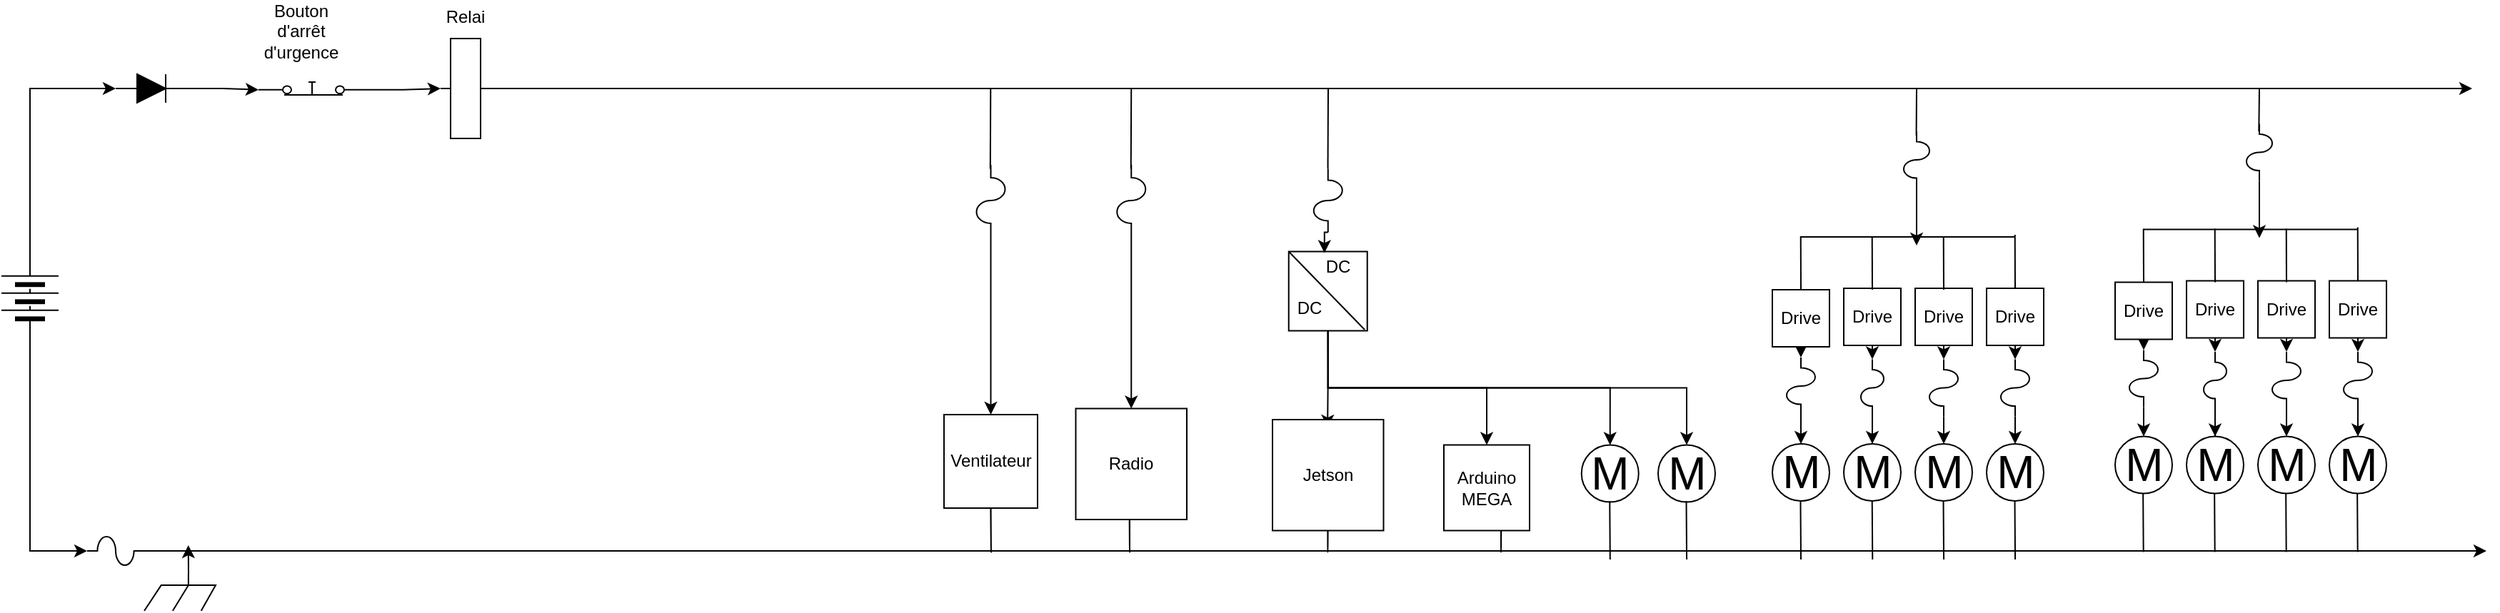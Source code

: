 <mxfile version="14.7.3" type="device"><diagram id="GKaCqQo-WE3kCnrEiadm" name="Page-1"><mxGraphModel dx="2784" dy="964" grid="1" gridSize="10" guides="1" tooltips="1" connect="1" arrows="1" fold="1" page="1" pageScale="1" pageWidth="850" pageHeight="1100" math="0" shadow="0"><root><mxCell id="0"/><mxCell id="1" parent="0"/><mxCell id="VQkLRvAyawYUfyS2tjrH-26" style="edgeStyle=orthogonalEdgeStyle;rounded=0;orthogonalLoop=1;jettySize=auto;html=1;entryX=0;entryY=0.5;entryDx=0;entryDy=0;entryPerimeter=0;" edge="1" parent="1" source="VQkLRvAyawYUfyS2tjrH-7" target="VQkLRvAyawYUfyS2tjrH-25"><mxGeometry relative="1" as="geometry"><Array as="points"><mxPoint x="-230" y="70"/></Array></mxGeometry></mxCell><mxCell id="VQkLRvAyawYUfyS2tjrH-29" style="edgeStyle=orthogonalEdgeStyle;rounded=0;orthogonalLoop=1;jettySize=auto;html=1;exitX=0;exitY=0.5;exitDx=0;exitDy=0;entryX=0;entryY=0.5;entryDx=0;entryDy=0;entryPerimeter=0;" edge="1" parent="1" source="VQkLRvAyawYUfyS2tjrH-7" target="VQkLRvAyawYUfyS2tjrH-28"><mxGeometry relative="1" as="geometry"/></mxCell><mxCell id="VQkLRvAyawYUfyS2tjrH-7" value="" style="pointerEvents=1;verticalLabelPosition=bottom;shadow=0;dashed=0;align=center;html=1;verticalAlign=top;shape=mxgraph.electrical.miscellaneous.batteryStack;direction=north;" vertex="1" parent="1"><mxGeometry x="-250" y="184" width="40" height="66" as="geometry"/></mxCell><mxCell id="VQkLRvAyawYUfyS2tjrH-31" style="edgeStyle=orthogonalEdgeStyle;rounded=0;orthogonalLoop=1;jettySize=auto;html=1;entryX=0;entryY=0.6;entryDx=0;entryDy=0;entryPerimeter=0;" edge="1" parent="1" source="VQkLRvAyawYUfyS2tjrH-25" target="VQkLRvAyawYUfyS2tjrH-30"><mxGeometry relative="1" as="geometry"/></mxCell><mxCell id="VQkLRvAyawYUfyS2tjrH-25" value="" style="pointerEvents=1;fillColor=strokeColor;verticalLabelPosition=bottom;shadow=0;dashed=0;align=center;html=1;verticalAlign=top;shape=mxgraph.electrical.diodes.diode;" vertex="1" parent="1"><mxGeometry x="-170" y="60" width="50" height="20" as="geometry"/></mxCell><mxCell id="VQkLRvAyawYUfyS2tjrH-85" style="edgeStyle=orthogonalEdgeStyle;rounded=0;orthogonalLoop=1;jettySize=auto;html=1;exitX=1;exitY=0.5;exitDx=0;exitDy=0;exitPerimeter=0;" edge="1" parent="1" source="VQkLRvAyawYUfyS2tjrH-28"><mxGeometry relative="1" as="geometry"><mxPoint x="1490" y="394" as="targetPoint"/></mxGeometry></mxCell><mxCell id="VQkLRvAyawYUfyS2tjrH-28" value="" style="pointerEvents=1;verticalLabelPosition=bottom;shadow=0;dashed=0;align=center;html=1;verticalAlign=top;shape=mxgraph.electrical.miscellaneous.fuse_4;" vertex="1" parent="1"><mxGeometry x="-190" y="384" width="40" height="20" as="geometry"/></mxCell><mxCell id="VQkLRvAyawYUfyS2tjrH-35" style="edgeStyle=orthogonalEdgeStyle;rounded=0;orthogonalLoop=1;jettySize=auto;html=1;exitX=1;exitY=0.6;exitDx=0;exitDy=0;exitPerimeter=0;entryX=0.5;entryY=0;entryDx=0;entryDy=0;entryPerimeter=0;" edge="1" parent="1" source="VQkLRvAyawYUfyS2tjrH-30" target="VQkLRvAyawYUfyS2tjrH-34"><mxGeometry relative="1" as="geometry"/></mxCell><mxCell id="VQkLRvAyawYUfyS2tjrH-30" value="" style="pointerEvents=1;verticalLabelPosition=bottom;shadow=0;dashed=0;align=center;html=1;verticalAlign=top;shape=mxgraph.electrical.electro-mechanical.push_switch_nc;" vertex="1" parent="1"><mxGeometry x="-70" y="65.5" width="75" height="9" as="geometry"/></mxCell><mxCell id="VQkLRvAyawYUfyS2tjrH-164" style="edgeStyle=orthogonalEdgeStyle;rounded=0;orthogonalLoop=1;jettySize=auto;html=1;" edge="1" parent="1" source="VQkLRvAyawYUfyS2tjrH-34"><mxGeometry relative="1" as="geometry"><mxPoint x="1480" y="70" as="targetPoint"/></mxGeometry></mxCell><mxCell id="VQkLRvAyawYUfyS2tjrH-34" value="" style="pointerEvents=1;verticalLabelPosition=bottom;shadow=0;dashed=0;align=center;html=1;verticalAlign=top;shape=mxgraph.electrical.electro-mechanical.relay_coil;rotation=-90;" vertex="1" parent="1"><mxGeometry x="40" y="52.5" width="70" height="35" as="geometry"/></mxCell><mxCell id="VQkLRvAyawYUfyS2tjrH-38" style="edgeStyle=orthogonalEdgeStyle;rounded=0;orthogonalLoop=1;jettySize=auto;html=1;exitX=0.62;exitY=0;exitDx=0;exitDy=0;exitPerimeter=0;" edge="1" parent="1" source="VQkLRvAyawYUfyS2tjrH-36"><mxGeometry relative="1" as="geometry"><mxPoint x="-119.143" y="390" as="targetPoint"/></mxGeometry></mxCell><mxCell id="VQkLRvAyawYUfyS2tjrH-36" value="" style="pointerEvents=1;verticalLabelPosition=bottom;shadow=0;dashed=0;align=center;html=1;verticalAlign=top;shape=mxgraph.electrical.miscellaneous.chassis;" vertex="1" parent="1"><mxGeometry x="-150" y="410" width="50" height="26" as="geometry"/></mxCell><mxCell id="VQkLRvAyawYUfyS2tjrH-93" style="edgeStyle=orthogonalEdgeStyle;rounded=0;orthogonalLoop=1;jettySize=auto;html=1;exitX=0.5;exitY=1;exitDx=0;exitDy=0;entryX=0.496;entryY=0.071;entryDx=0;entryDy=0;entryPerimeter=0;" edge="1" parent="1" source="VQkLRvAyawYUfyS2tjrH-52" target="VQkLRvAyawYUfyS2tjrH-55"><mxGeometry relative="1" as="geometry"><mxPoint x="678.537" y="289.75" as="targetPoint"/></mxGeometry></mxCell><mxCell id="VQkLRvAyawYUfyS2tjrH-94" style="edgeStyle=orthogonalEdgeStyle;rounded=0;orthogonalLoop=1;jettySize=auto;html=1;exitX=0.5;exitY=1;exitDx=0;exitDy=0;" edge="1" parent="1" source="VQkLRvAyawYUfyS2tjrH-52" target="VQkLRvAyawYUfyS2tjrH-87"><mxGeometry relative="1" as="geometry"/></mxCell><mxCell id="VQkLRvAyawYUfyS2tjrH-95" style="edgeStyle=orthogonalEdgeStyle;rounded=0;orthogonalLoop=1;jettySize=auto;html=1;exitX=0.5;exitY=1;exitDx=0;exitDy=0;entryX=0.5;entryY=0;entryDx=0;entryDy=0;" edge="1" parent="1" source="VQkLRvAyawYUfyS2tjrH-52" target="VQkLRvAyawYUfyS2tjrH-89"><mxGeometry relative="1" as="geometry"/></mxCell><mxCell id="VQkLRvAyawYUfyS2tjrH-96" style="edgeStyle=orthogonalEdgeStyle;rounded=0;orthogonalLoop=1;jettySize=auto;html=1;exitX=0.5;exitY=1;exitDx=0;exitDy=0;entryX=0.5;entryY=0;entryDx=0;entryDy=0;" edge="1" parent="1" source="VQkLRvAyawYUfyS2tjrH-52" target="VQkLRvAyawYUfyS2tjrH-92"><mxGeometry relative="1" as="geometry"/></mxCell><mxCell id="VQkLRvAyawYUfyS2tjrH-52" value="" style="rounded=0;whiteSpace=wrap;html=1;" vertex="1" parent="1"><mxGeometry x="651.37" y="184.25" width="55" height="55.5" as="geometry"/></mxCell><mxCell id="VQkLRvAyawYUfyS2tjrH-55" value="Jetson" style="whiteSpace=wrap;html=1;aspect=fixed;" vertex="1" parent="1"><mxGeometry x="640" y="302" width="77.75" height="77.75" as="geometry"/></mxCell><mxCell id="VQkLRvAyawYUfyS2tjrH-57" value="Radio" style="whiteSpace=wrap;html=1;aspect=fixed;" vertex="1" parent="1"><mxGeometry x="502.25" y="294.25" width="77.75" height="77.75" as="geometry"/></mxCell><mxCell id="VQkLRvAyawYUfyS2tjrH-101" style="edgeStyle=orthogonalEdgeStyle;rounded=0;orthogonalLoop=1;jettySize=auto;html=1;exitX=1;exitY=0.5;exitDx=0;exitDy=0;exitPerimeter=0;entryX=0.5;entryY=0;entryDx=0;entryDy=0;" edge="1" parent="1" source="VQkLRvAyawYUfyS2tjrH-58" target="VQkLRvAyawYUfyS2tjrH-57"><mxGeometry relative="1" as="geometry"/></mxCell><mxCell id="VQkLRvAyawYUfyS2tjrH-58" value="" style="pointerEvents=1;verticalLabelPosition=bottom;shadow=0;dashed=0;align=center;html=1;verticalAlign=top;shape=mxgraph.electrical.miscellaneous.fuse_4;direction=south;" vertex="1" parent="1"><mxGeometry x="531.13" y="123.5" width="20" height="50" as="geometry"/></mxCell><mxCell id="VQkLRvAyawYUfyS2tjrH-66" value="" style="endArrow=none;html=1;exitX=0;exitY=0;exitDx=0;exitDy=0;entryX=0.967;entryY=0.986;entryDx=0;entryDy=0;entryPerimeter=0;" edge="1" parent="1" source="VQkLRvAyawYUfyS2tjrH-52" target="VQkLRvAyawYUfyS2tjrH-52"><mxGeometry width="50" height="50" relative="1" as="geometry"><mxPoint x="648.87" y="192.75" as="sourcePoint"/><mxPoint x="709.37" y="243.25" as="targetPoint"/></mxGeometry></mxCell><mxCell id="VQkLRvAyawYUfyS2tjrH-67" value="DC" style="text;html=1;strokeColor=none;fillColor=none;align=center;verticalAlign=middle;whiteSpace=wrap;rounded=0;" vertex="1" parent="1"><mxGeometry x="646.37" y="214.25" width="40" height="20" as="geometry"/></mxCell><mxCell id="VQkLRvAyawYUfyS2tjrH-68" value="DC" style="text;html=1;strokeColor=none;fillColor=none;align=center;verticalAlign=middle;whiteSpace=wrap;rounded=0;" vertex="1" parent="1"><mxGeometry x="666.37" y="185.25" width="40" height="20" as="geometry"/></mxCell><mxCell id="VQkLRvAyawYUfyS2tjrH-135" style="edgeStyle=orthogonalEdgeStyle;rounded=0;orthogonalLoop=1;jettySize=auto;html=1;exitX=1;exitY=0.5;exitDx=0;exitDy=0;exitPerimeter=0;entryX=0.5;entryY=0;entryDx=0;entryDy=0;" edge="1" parent="1" source="VQkLRvAyawYUfyS2tjrH-69" target="VQkLRvAyawYUfyS2tjrH-104"><mxGeometry relative="1" as="geometry"/></mxCell><mxCell id="VQkLRvAyawYUfyS2tjrH-69" value="" style="pointerEvents=1;verticalLabelPosition=bottom;shadow=0;dashed=0;align=center;html=1;verticalAlign=top;shape=mxgraph.electrical.miscellaneous.fuse_4;direction=south;" vertex="1" parent="1"><mxGeometry x="1100" y="259.75" width="20" height="40" as="geometry"/></mxCell><mxCell id="VQkLRvAyawYUfyS2tjrH-134" style="edgeStyle=orthogonalEdgeStyle;rounded=0;orthogonalLoop=1;jettySize=auto;html=1;exitX=1;exitY=0.5;exitDx=0;exitDy=0;exitPerimeter=0;" edge="1" parent="1" source="VQkLRvAyawYUfyS2tjrH-75" target="VQkLRvAyawYUfyS2tjrH-103"><mxGeometry relative="1" as="geometry"/></mxCell><mxCell id="VQkLRvAyawYUfyS2tjrH-75" value="" style="pointerEvents=1;verticalLabelPosition=bottom;shadow=0;dashed=0;align=center;html=1;verticalAlign=top;shape=mxgraph.electrical.miscellaneous.fuse_4;direction=south;" vertex="1" parent="1"><mxGeometry x="1052" y="259.75" width="16" height="40" as="geometry"/></mxCell><mxCell id="VQkLRvAyawYUfyS2tjrH-133" style="edgeStyle=orthogonalEdgeStyle;rounded=0;orthogonalLoop=1;jettySize=auto;html=1;exitX=1;exitY=0.5;exitDx=0;exitDy=0;exitPerimeter=0;entryX=0.5;entryY=0;entryDx=0;entryDy=0;" edge="1" parent="1" source="VQkLRvAyawYUfyS2tjrH-77" target="VQkLRvAyawYUfyS2tjrH-102"><mxGeometry relative="1" as="geometry"/></mxCell><mxCell id="VQkLRvAyawYUfyS2tjrH-77" value="" style="pointerEvents=1;verticalLabelPosition=bottom;shadow=0;dashed=0;align=center;html=1;verticalAlign=top;shape=mxgraph.electrical.miscellaneous.fuse_4;direction=south;" vertex="1" parent="1"><mxGeometry x="1000" y="258.5" width="20" height="40" as="geometry"/></mxCell><mxCell id="VQkLRvAyawYUfyS2tjrH-126" style="edgeStyle=orthogonalEdgeStyle;rounded=0;orthogonalLoop=1;jettySize=auto;html=1;exitX=1;exitY=0.5;exitDx=0;exitDy=0;exitPerimeter=0;" edge="1" parent="1" source="VQkLRvAyawYUfyS2tjrH-79"><mxGeometry relative="1" as="geometry"><mxPoint x="1091" y="180.0" as="targetPoint"/></mxGeometry></mxCell><mxCell id="VQkLRvAyawYUfyS2tjrH-79" value="" style="pointerEvents=1;verticalLabelPosition=bottom;shadow=0;dashed=0;align=center;html=1;verticalAlign=top;shape=mxgraph.electrical.miscellaneous.fuse_4;direction=south;" vertex="1" parent="1"><mxGeometry x="1082" y="100" width="18" height="40" as="geometry"/></mxCell><mxCell id="VQkLRvAyawYUfyS2tjrH-82" value="Ventilateur" style="whiteSpace=wrap;html=1;aspect=fixed;" vertex="1" parent="1"><mxGeometry x="410" y="298.5" width="65.5" height="65.5" as="geometry"/></mxCell><mxCell id="VQkLRvAyawYUfyS2tjrH-87" value="Arduino MEGA" style="rounded=0;whiteSpace=wrap;html=1;" vertex="1" parent="1"><mxGeometry x="760" y="319.75" width="60" height="60" as="geometry"/></mxCell><mxCell id="VQkLRvAyawYUfyS2tjrH-89" value="M" style="verticalLabelPosition=middle;shadow=0;dashed=0;align=center;html=1;verticalAlign=middle;strokeWidth=1;shape=ellipse;fontSize=32;perimeter=ellipsePerimeter;" vertex="1" parent="1"><mxGeometry x="856.37" y="319.75" width="40" height="40" as="geometry"/></mxCell><mxCell id="VQkLRvAyawYUfyS2tjrH-92" value="M" style="verticalLabelPosition=middle;shadow=0;dashed=0;align=center;html=1;verticalAlign=middle;strokeWidth=1;shape=ellipse;fontSize=32;perimeter=ellipsePerimeter;" vertex="1" parent="1"><mxGeometry x="910" y="319.75" width="40" height="40" as="geometry"/></mxCell><mxCell id="VQkLRvAyawYUfyS2tjrH-99" style="edgeStyle=orthogonalEdgeStyle;rounded=0;orthogonalLoop=1;jettySize=auto;html=1;exitX=1;exitY=0.5;exitDx=0;exitDy=0;exitPerimeter=0;entryX=0.25;entryY=0;entryDx=0;entryDy=0;" edge="1" parent="1" source="VQkLRvAyawYUfyS2tjrH-97" target="VQkLRvAyawYUfyS2tjrH-68"><mxGeometry relative="1" as="geometry"/></mxCell><mxCell id="VQkLRvAyawYUfyS2tjrH-97" value="" style="pointerEvents=1;verticalLabelPosition=bottom;shadow=0;dashed=0;align=center;html=1;verticalAlign=top;shape=mxgraph.electrical.miscellaneous.fuse_4;direction=south;" vertex="1" parent="1"><mxGeometry x="668.88" y="126.25" width="20" height="44.5" as="geometry"/></mxCell><mxCell id="VQkLRvAyawYUfyS2tjrH-100" value="Relai" style="text;html=1;strokeColor=none;fillColor=none;align=center;verticalAlign=middle;whiteSpace=wrap;rounded=0;" vertex="1" parent="1"><mxGeometry x="55" y="10" width="40" height="20" as="geometry"/></mxCell><mxCell id="VQkLRvAyawYUfyS2tjrH-102" value="M" style="verticalLabelPosition=middle;shadow=0;dashed=0;align=center;html=1;verticalAlign=middle;strokeWidth=1;shape=ellipse;fontSize=32;perimeter=ellipsePerimeter;" vertex="1" parent="1"><mxGeometry x="990" y="319" width="40" height="40" as="geometry"/></mxCell><mxCell id="VQkLRvAyawYUfyS2tjrH-103" value="M" style="verticalLabelPosition=middle;shadow=0;dashed=0;align=center;html=1;verticalAlign=middle;strokeWidth=1;shape=ellipse;fontSize=32;perimeter=ellipsePerimeter;" vertex="1" parent="1"><mxGeometry x="1040" y="319" width="40" height="40" as="geometry"/></mxCell><mxCell id="VQkLRvAyawYUfyS2tjrH-104" value="M" style="verticalLabelPosition=middle;shadow=0;dashed=0;align=center;html=1;verticalAlign=middle;strokeWidth=1;shape=ellipse;fontSize=32;perimeter=ellipsePerimeter;" vertex="1" parent="1"><mxGeometry x="1090" y="319" width="40" height="40" as="geometry"/></mxCell><mxCell id="VQkLRvAyawYUfyS2tjrH-105" value="M" style="verticalLabelPosition=middle;shadow=0;dashed=0;align=center;html=1;verticalAlign=middle;strokeWidth=1;shape=ellipse;fontSize=32;perimeter=ellipsePerimeter;" vertex="1" parent="1"><mxGeometry x="1140" y="319" width="40" height="40" as="geometry"/></mxCell><mxCell id="VQkLRvAyawYUfyS2tjrH-136" style="edgeStyle=orthogonalEdgeStyle;rounded=0;orthogonalLoop=1;jettySize=auto;html=1;exitX=1;exitY=0.5;exitDx=0;exitDy=0;exitPerimeter=0;entryX=0.5;entryY=0;entryDx=0;entryDy=0;" edge="1" parent="1" source="VQkLRvAyawYUfyS2tjrH-107" target="VQkLRvAyawYUfyS2tjrH-105"><mxGeometry relative="1" as="geometry"/></mxCell><mxCell id="VQkLRvAyawYUfyS2tjrH-107" value="" style="pointerEvents=1;verticalLabelPosition=bottom;shadow=0;dashed=0;align=center;html=1;verticalAlign=top;shape=mxgraph.electrical.miscellaneous.fuse_4;direction=south;" vertex="1" parent="1"><mxGeometry x="1150" y="259.75" width="20" height="40" as="geometry"/></mxCell><mxCell id="VQkLRvAyawYUfyS2tjrH-128" style="edgeStyle=orthogonalEdgeStyle;rounded=0;orthogonalLoop=1;jettySize=auto;html=1;exitX=0.5;exitY=1;exitDx=0;exitDy=0;entryX=0;entryY=0.5;entryDx=0;entryDy=0;entryPerimeter=0;" edge="1" parent="1" source="VQkLRvAyawYUfyS2tjrH-108" target="VQkLRvAyawYUfyS2tjrH-77"><mxGeometry relative="1" as="geometry"/></mxCell><mxCell id="VQkLRvAyawYUfyS2tjrH-108" value="Drive" style="whiteSpace=wrap;html=1;aspect=fixed;" vertex="1" parent="1"><mxGeometry x="990" y="211" width="40" height="40" as="geometry"/></mxCell><mxCell id="VQkLRvAyawYUfyS2tjrH-132" style="edgeStyle=orthogonalEdgeStyle;rounded=0;orthogonalLoop=1;jettySize=auto;html=1;exitX=0.5;exitY=1;exitDx=0;exitDy=0;entryX=0;entryY=0.5;entryDx=0;entryDy=0;entryPerimeter=0;" edge="1" parent="1" source="VQkLRvAyawYUfyS2tjrH-110" target="VQkLRvAyawYUfyS2tjrH-75"><mxGeometry relative="1" as="geometry"/></mxCell><mxCell id="VQkLRvAyawYUfyS2tjrH-110" value="Drive" style="whiteSpace=wrap;html=1;aspect=fixed;" vertex="1" parent="1"><mxGeometry x="1040" y="210" width="40" height="40" as="geometry"/></mxCell><mxCell id="VQkLRvAyawYUfyS2tjrH-131" style="edgeStyle=orthogonalEdgeStyle;rounded=0;orthogonalLoop=1;jettySize=auto;html=1;exitX=0.5;exitY=1;exitDx=0;exitDy=0;entryX=0;entryY=0.5;entryDx=0;entryDy=0;entryPerimeter=0;" edge="1" parent="1" source="VQkLRvAyawYUfyS2tjrH-111" target="VQkLRvAyawYUfyS2tjrH-69"><mxGeometry relative="1" as="geometry"/></mxCell><mxCell id="VQkLRvAyawYUfyS2tjrH-111" value="Drive" style="whiteSpace=wrap;html=1;aspect=fixed;" vertex="1" parent="1"><mxGeometry x="1090" y="210" width="40" height="40" as="geometry"/></mxCell><mxCell id="VQkLRvAyawYUfyS2tjrH-130" style="edgeStyle=orthogonalEdgeStyle;rounded=0;orthogonalLoop=1;jettySize=auto;html=1;exitX=0.5;exitY=1;exitDx=0;exitDy=0;entryX=0;entryY=0.5;entryDx=0;entryDy=0;entryPerimeter=0;" edge="1" parent="1" source="VQkLRvAyawYUfyS2tjrH-112" target="VQkLRvAyawYUfyS2tjrH-107"><mxGeometry relative="1" as="geometry"/></mxCell><mxCell id="VQkLRvAyawYUfyS2tjrH-112" value="Drive" style="whiteSpace=wrap;html=1;aspect=fixed;" vertex="1" parent="1"><mxGeometry x="1140" y="210" width="40" height="40" as="geometry"/></mxCell><mxCell id="VQkLRvAyawYUfyS2tjrH-118" value="" style="endArrow=none;html=1;" edge="1" parent="1"><mxGeometry width="50" height="50" relative="1" as="geometry"><mxPoint x="1160" y="174" as="sourcePoint"/><mxPoint x="1010" y="174" as="targetPoint"/></mxGeometry></mxCell><mxCell id="VQkLRvAyawYUfyS2tjrH-121" value="" style="endArrow=none;html=1;exitX=0.5;exitY=0;exitDx=0;exitDy=0;" edge="1" parent="1" source="VQkLRvAyawYUfyS2tjrH-108"><mxGeometry width="50" height="50" relative="1" as="geometry"><mxPoint x="1009.86" y="203.5" as="sourcePoint"/><mxPoint x="1009.86" y="173.5" as="targetPoint"/></mxGeometry></mxCell><mxCell id="VQkLRvAyawYUfyS2tjrH-122" value="" style="endArrow=none;html=1;exitX=0.5;exitY=0;exitDx=0;exitDy=0;" edge="1" parent="1"><mxGeometry width="50" height="50" relative="1" as="geometry"><mxPoint x="1060.0" y="211" as="sourcePoint"/><mxPoint x="1059.86" y="173.5" as="targetPoint"/></mxGeometry></mxCell><mxCell id="VQkLRvAyawYUfyS2tjrH-123" value="" style="endArrow=none;html=1;exitX=0.5;exitY=0;exitDx=0;exitDy=0;" edge="1" parent="1"><mxGeometry width="50" height="50" relative="1" as="geometry"><mxPoint x="1110.0" y="211" as="sourcePoint"/><mxPoint x="1109.86" y="173.5" as="targetPoint"/></mxGeometry></mxCell><mxCell id="VQkLRvAyawYUfyS2tjrH-124" value="" style="endArrow=none;html=1;exitX=0.5;exitY=0;exitDx=0;exitDy=0;" edge="1" parent="1"><mxGeometry width="50" height="50" relative="1" as="geometry"><mxPoint x="1160.0" y="210" as="sourcePoint"/><mxPoint x="1159.86" y="172.5" as="targetPoint"/></mxGeometry></mxCell><mxCell id="VQkLRvAyawYUfyS2tjrH-137" style="edgeStyle=orthogonalEdgeStyle;rounded=0;orthogonalLoop=1;jettySize=auto;html=1;exitX=1;exitY=0.5;exitDx=0;exitDy=0;exitPerimeter=0;entryX=0.5;entryY=0;entryDx=0;entryDy=0;" edge="1" parent="1" source="VQkLRvAyawYUfyS2tjrH-138" target="VQkLRvAyawYUfyS2tjrH-147"><mxGeometry relative="1" as="geometry"/></mxCell><mxCell id="VQkLRvAyawYUfyS2tjrH-138" value="" style="pointerEvents=1;verticalLabelPosition=bottom;shadow=0;dashed=0;align=center;html=1;verticalAlign=top;shape=mxgraph.electrical.miscellaneous.fuse_4;direction=south;" vertex="1" parent="1"><mxGeometry x="1340" y="254.5" width="20" height="40" as="geometry"/></mxCell><mxCell id="VQkLRvAyawYUfyS2tjrH-139" style="edgeStyle=orthogonalEdgeStyle;rounded=0;orthogonalLoop=1;jettySize=auto;html=1;exitX=1;exitY=0.5;exitDx=0;exitDy=0;exitPerimeter=0;" edge="1" parent="1" source="VQkLRvAyawYUfyS2tjrH-140" target="VQkLRvAyawYUfyS2tjrH-146"><mxGeometry relative="1" as="geometry"/></mxCell><mxCell id="VQkLRvAyawYUfyS2tjrH-140" value="" style="pointerEvents=1;verticalLabelPosition=bottom;shadow=0;dashed=0;align=center;html=1;verticalAlign=top;shape=mxgraph.electrical.miscellaneous.fuse_4;direction=south;" vertex="1" parent="1"><mxGeometry x="1292" y="254.5" width="16" height="40" as="geometry"/></mxCell><mxCell id="VQkLRvAyawYUfyS2tjrH-141" style="edgeStyle=orthogonalEdgeStyle;rounded=0;orthogonalLoop=1;jettySize=auto;html=1;exitX=1;exitY=0.5;exitDx=0;exitDy=0;exitPerimeter=0;entryX=0.5;entryY=0;entryDx=0;entryDy=0;" edge="1" parent="1" source="VQkLRvAyawYUfyS2tjrH-142" target="VQkLRvAyawYUfyS2tjrH-145"><mxGeometry relative="1" as="geometry"/></mxCell><mxCell id="VQkLRvAyawYUfyS2tjrH-142" value="" style="pointerEvents=1;verticalLabelPosition=bottom;shadow=0;dashed=0;align=center;html=1;verticalAlign=top;shape=mxgraph.electrical.miscellaneous.fuse_4;direction=south;" vertex="1" parent="1"><mxGeometry x="1240" y="253.25" width="20" height="40" as="geometry"/></mxCell><mxCell id="VQkLRvAyawYUfyS2tjrH-143" style="edgeStyle=orthogonalEdgeStyle;rounded=0;orthogonalLoop=1;jettySize=auto;html=1;exitX=1;exitY=0.5;exitDx=0;exitDy=0;exitPerimeter=0;" edge="1" parent="1" source="VQkLRvAyawYUfyS2tjrH-144"><mxGeometry relative="1" as="geometry"><mxPoint x="1331" y="174.75" as="targetPoint"/></mxGeometry></mxCell><mxCell id="VQkLRvAyawYUfyS2tjrH-144" value="" style="pointerEvents=1;verticalLabelPosition=bottom;shadow=0;dashed=0;align=center;html=1;verticalAlign=top;shape=mxgraph.electrical.miscellaneous.fuse_4;direction=south;" vertex="1" parent="1"><mxGeometry x="1322" y="94.75" width="18" height="40" as="geometry"/></mxCell><mxCell id="VQkLRvAyawYUfyS2tjrH-145" value="M" style="verticalLabelPosition=middle;shadow=0;dashed=0;align=center;html=1;verticalAlign=middle;strokeWidth=1;shape=ellipse;fontSize=32;perimeter=ellipsePerimeter;" vertex="1" parent="1"><mxGeometry x="1230" y="313.75" width="40" height="40" as="geometry"/></mxCell><mxCell id="VQkLRvAyawYUfyS2tjrH-146" value="M" style="verticalLabelPosition=middle;shadow=0;dashed=0;align=center;html=1;verticalAlign=middle;strokeWidth=1;shape=ellipse;fontSize=32;perimeter=ellipsePerimeter;" vertex="1" parent="1"><mxGeometry x="1280" y="313.75" width="40" height="40" as="geometry"/></mxCell><mxCell id="VQkLRvAyawYUfyS2tjrH-147" value="M" style="verticalLabelPosition=middle;shadow=0;dashed=0;align=center;html=1;verticalAlign=middle;strokeWidth=1;shape=ellipse;fontSize=32;perimeter=ellipsePerimeter;" vertex="1" parent="1"><mxGeometry x="1330" y="313.75" width="40" height="40" as="geometry"/></mxCell><mxCell id="VQkLRvAyawYUfyS2tjrH-148" value="M" style="verticalLabelPosition=middle;shadow=0;dashed=0;align=center;html=1;verticalAlign=middle;strokeWidth=1;shape=ellipse;fontSize=32;perimeter=ellipsePerimeter;" vertex="1" parent="1"><mxGeometry x="1380" y="313.75" width="40" height="40" as="geometry"/></mxCell><mxCell id="VQkLRvAyawYUfyS2tjrH-149" style="edgeStyle=orthogonalEdgeStyle;rounded=0;orthogonalLoop=1;jettySize=auto;html=1;exitX=1;exitY=0.5;exitDx=0;exitDy=0;exitPerimeter=0;entryX=0.5;entryY=0;entryDx=0;entryDy=0;" edge="1" parent="1" source="VQkLRvAyawYUfyS2tjrH-150" target="VQkLRvAyawYUfyS2tjrH-148"><mxGeometry relative="1" as="geometry"/></mxCell><mxCell id="VQkLRvAyawYUfyS2tjrH-150" value="" style="pointerEvents=1;verticalLabelPosition=bottom;shadow=0;dashed=0;align=center;html=1;verticalAlign=top;shape=mxgraph.electrical.miscellaneous.fuse_4;direction=south;" vertex="1" parent="1"><mxGeometry x="1390" y="254.5" width="20" height="40" as="geometry"/></mxCell><mxCell id="VQkLRvAyawYUfyS2tjrH-151" style="edgeStyle=orthogonalEdgeStyle;rounded=0;orthogonalLoop=1;jettySize=auto;html=1;exitX=0.5;exitY=1;exitDx=0;exitDy=0;entryX=0;entryY=0.5;entryDx=0;entryDy=0;entryPerimeter=0;" edge="1" parent="1" source="VQkLRvAyawYUfyS2tjrH-152" target="VQkLRvAyawYUfyS2tjrH-142"><mxGeometry relative="1" as="geometry"/></mxCell><mxCell id="VQkLRvAyawYUfyS2tjrH-152" value="Drive" style="whiteSpace=wrap;html=1;aspect=fixed;" vertex="1" parent="1"><mxGeometry x="1230" y="205.75" width="40" height="40" as="geometry"/></mxCell><mxCell id="VQkLRvAyawYUfyS2tjrH-153" style="edgeStyle=orthogonalEdgeStyle;rounded=0;orthogonalLoop=1;jettySize=auto;html=1;exitX=0.5;exitY=1;exitDx=0;exitDy=0;entryX=0;entryY=0.5;entryDx=0;entryDy=0;entryPerimeter=0;" edge="1" parent="1" source="VQkLRvAyawYUfyS2tjrH-154" target="VQkLRvAyawYUfyS2tjrH-140"><mxGeometry relative="1" as="geometry"/></mxCell><mxCell id="VQkLRvAyawYUfyS2tjrH-154" value="Drive" style="whiteSpace=wrap;html=1;aspect=fixed;" vertex="1" parent="1"><mxGeometry x="1280" y="204.75" width="40" height="40" as="geometry"/></mxCell><mxCell id="VQkLRvAyawYUfyS2tjrH-155" style="edgeStyle=orthogonalEdgeStyle;rounded=0;orthogonalLoop=1;jettySize=auto;html=1;exitX=0.5;exitY=1;exitDx=0;exitDy=0;entryX=0;entryY=0.5;entryDx=0;entryDy=0;entryPerimeter=0;" edge="1" parent="1" source="VQkLRvAyawYUfyS2tjrH-156" target="VQkLRvAyawYUfyS2tjrH-138"><mxGeometry relative="1" as="geometry"/></mxCell><mxCell id="VQkLRvAyawYUfyS2tjrH-156" value="Drive" style="whiteSpace=wrap;html=1;aspect=fixed;" vertex="1" parent="1"><mxGeometry x="1330" y="204.75" width="40" height="40" as="geometry"/></mxCell><mxCell id="VQkLRvAyawYUfyS2tjrH-157" style="edgeStyle=orthogonalEdgeStyle;rounded=0;orthogonalLoop=1;jettySize=auto;html=1;exitX=0.5;exitY=1;exitDx=0;exitDy=0;entryX=0;entryY=0.5;entryDx=0;entryDy=0;entryPerimeter=0;" edge="1" parent="1" source="VQkLRvAyawYUfyS2tjrH-158" target="VQkLRvAyawYUfyS2tjrH-150"><mxGeometry relative="1" as="geometry"/></mxCell><mxCell id="VQkLRvAyawYUfyS2tjrH-158" value="Drive" style="whiteSpace=wrap;html=1;aspect=fixed;" vertex="1" parent="1"><mxGeometry x="1380" y="204.75" width="40" height="40" as="geometry"/></mxCell><mxCell id="VQkLRvAyawYUfyS2tjrH-159" value="" style="endArrow=none;html=1;" edge="1" parent="1"><mxGeometry width="50" height="50" relative="1" as="geometry"><mxPoint x="1400" y="168.75" as="sourcePoint"/><mxPoint x="1250" y="168.75" as="targetPoint"/></mxGeometry></mxCell><mxCell id="VQkLRvAyawYUfyS2tjrH-160" value="" style="endArrow=none;html=1;exitX=0.5;exitY=0;exitDx=0;exitDy=0;" edge="1" parent="1" source="VQkLRvAyawYUfyS2tjrH-152"><mxGeometry width="50" height="50" relative="1" as="geometry"><mxPoint x="1249.86" y="198.25" as="sourcePoint"/><mxPoint x="1249.86" y="168.25" as="targetPoint"/></mxGeometry></mxCell><mxCell id="VQkLRvAyawYUfyS2tjrH-161" value="" style="endArrow=none;html=1;exitX=0.5;exitY=0;exitDx=0;exitDy=0;" edge="1" parent="1"><mxGeometry width="50" height="50" relative="1" as="geometry"><mxPoint x="1300.0" y="205.75" as="sourcePoint"/><mxPoint x="1299.86" y="168.25" as="targetPoint"/></mxGeometry></mxCell><mxCell id="VQkLRvAyawYUfyS2tjrH-162" value="" style="endArrow=none;html=1;exitX=0.5;exitY=0;exitDx=0;exitDy=0;" edge="1" parent="1"><mxGeometry width="50" height="50" relative="1" as="geometry"><mxPoint x="1350.0" y="205.75" as="sourcePoint"/><mxPoint x="1349.86" y="168.25" as="targetPoint"/></mxGeometry></mxCell><mxCell id="VQkLRvAyawYUfyS2tjrH-163" value="" style="endArrow=none;html=1;exitX=0.5;exitY=0;exitDx=0;exitDy=0;" edge="1" parent="1"><mxGeometry width="50" height="50" relative="1" as="geometry"><mxPoint x="1400.0" y="204.75" as="sourcePoint"/><mxPoint x="1399.86" y="167.25" as="targetPoint"/></mxGeometry></mxCell><mxCell id="VQkLRvAyawYUfyS2tjrH-166" value="" style="endArrow=none;html=1;exitX=0.5;exitY=0;exitDx=0;exitDy=0;" edge="1" parent="1"><mxGeometry width="50" height="50" relative="1" as="geometry"><mxPoint x="678.77" y="126.25" as="sourcePoint"/><mxPoint x="679" y="70" as="targetPoint"/></mxGeometry></mxCell><mxCell id="VQkLRvAyawYUfyS2tjrH-167" value="" style="endArrow=none;html=1;exitX=0.5;exitY=0;exitDx=0;exitDy=0;" edge="1" parent="1"><mxGeometry width="50" height="50" relative="1" as="geometry"><mxPoint x="540.89" y="126.25" as="sourcePoint"/><mxPoint x="541.12" y="70" as="targetPoint"/></mxGeometry></mxCell><mxCell id="VQkLRvAyawYUfyS2tjrH-168" value="" style="endArrow=none;html=1;exitX=0.5;exitY=0;exitDx=0;exitDy=0;" edge="1" parent="1"><mxGeometry width="50" height="50" relative="1" as="geometry"><mxPoint x="1090.8" y="103" as="sourcePoint"/><mxPoint x="1091" y="70" as="targetPoint"/></mxGeometry></mxCell><mxCell id="VQkLRvAyawYUfyS2tjrH-169" value="" style="endArrow=none;html=1;exitX=0.5;exitY=0;exitDx=0;exitDy=0;" edge="1" parent="1"><mxGeometry width="50" height="50" relative="1" as="geometry"><mxPoint x="1330.66" y="100" as="sourcePoint"/><mxPoint x="1331" y="70" as="targetPoint"/></mxGeometry></mxCell><mxCell id="VQkLRvAyawYUfyS2tjrH-171" value="" style="endArrow=none;html=1;" edge="1" parent="1"><mxGeometry width="50" height="50" relative="1" as="geometry"><mxPoint x="1010" y="400" as="sourcePoint"/><mxPoint x="1009.73" y="359" as="targetPoint"/></mxGeometry></mxCell><mxCell id="VQkLRvAyawYUfyS2tjrH-172" value="" style="endArrow=none;html=1;" edge="1" parent="1"><mxGeometry width="50" height="50" relative="1" as="geometry"><mxPoint x="1060.14" y="400" as="sourcePoint"/><mxPoint x="1059.87" y="359" as="targetPoint"/></mxGeometry></mxCell><mxCell id="VQkLRvAyawYUfyS2tjrH-173" value="" style="endArrow=none;html=1;" edge="1" parent="1"><mxGeometry width="50" height="50" relative="1" as="geometry"><mxPoint x="1160.03" y="400" as="sourcePoint"/><mxPoint x="1159.76" y="359" as="targetPoint"/></mxGeometry></mxCell><mxCell id="VQkLRvAyawYUfyS2tjrH-174" value="" style="endArrow=none;html=1;" edge="1" parent="1"><mxGeometry width="50" height="50" relative="1" as="geometry"><mxPoint x="1110.03" y="400" as="sourcePoint"/><mxPoint x="1109.76" y="359" as="targetPoint"/></mxGeometry></mxCell><mxCell id="VQkLRvAyawYUfyS2tjrH-175" value="" style="endArrow=none;html=1;" edge="1" parent="1"><mxGeometry width="50" height="50" relative="1" as="geometry"><mxPoint x="1249.85" y="394.75" as="sourcePoint"/><mxPoint x="1249.58" y="353.75" as="targetPoint"/></mxGeometry></mxCell><mxCell id="VQkLRvAyawYUfyS2tjrH-176" value="" style="endArrow=none;html=1;" edge="1" parent="1"><mxGeometry width="50" height="50" relative="1" as="geometry"><mxPoint x="1299.85" y="394.75" as="sourcePoint"/><mxPoint x="1299.58" y="353.75" as="targetPoint"/></mxGeometry></mxCell><mxCell id="VQkLRvAyawYUfyS2tjrH-177" value="" style="endArrow=none;html=1;" edge="1" parent="1"><mxGeometry width="50" height="50" relative="1" as="geometry"><mxPoint x="1349.85" y="394.75" as="sourcePoint"/><mxPoint x="1349.58" y="353.75" as="targetPoint"/></mxGeometry></mxCell><mxCell id="VQkLRvAyawYUfyS2tjrH-178" value="" style="endArrow=none;html=1;" edge="1" parent="1"><mxGeometry width="50" height="50" relative="1" as="geometry"><mxPoint x="1399.85" y="394.75" as="sourcePoint"/><mxPoint x="1399.58" y="353.75" as="targetPoint"/></mxGeometry></mxCell><mxCell id="VQkLRvAyawYUfyS2tjrH-179" value="" style="endArrow=none;html=1;" edge="1" parent="1"><mxGeometry width="50" height="50" relative="1" as="geometry"><mxPoint x="930.03" y="400" as="sourcePoint"/><mxPoint x="929.76" y="359" as="targetPoint"/></mxGeometry></mxCell><mxCell id="VQkLRvAyawYUfyS2tjrH-180" value="" style="endArrow=none;html=1;" edge="1" parent="1"><mxGeometry width="50" height="50" relative="1" as="geometry"><mxPoint x="876.4" y="400" as="sourcePoint"/><mxPoint x="876.13" y="359" as="targetPoint"/></mxGeometry></mxCell><mxCell id="VQkLRvAyawYUfyS2tjrH-181" value="" style="endArrow=none;html=1;" edge="1" parent="1"><mxGeometry width="50" height="50" relative="1" as="geometry"><mxPoint x="800" y="379.75" as="sourcePoint"/><mxPoint x="800.13" y="379.75" as="targetPoint"/><Array as="points"><mxPoint x="800" y="400"/></Array></mxGeometry></mxCell><mxCell id="VQkLRvAyawYUfyS2tjrH-182" value="" style="endArrow=none;html=1;" edge="1" parent="1"><mxGeometry width="50" height="50" relative="1" as="geometry"><mxPoint x="678.68" y="379.75" as="sourcePoint"/><mxPoint x="678.81" y="379.75" as="targetPoint"/><Array as="points"><mxPoint x="678.68" y="400"/></Array></mxGeometry></mxCell><mxCell id="VQkLRvAyawYUfyS2tjrH-184" value="" style="endArrow=none;html=1;" edge="1" parent="1"><mxGeometry width="50" height="50" relative="1" as="geometry"><mxPoint x="539.84" y="372" as="sourcePoint"/><mxPoint x="539.97" y="372" as="targetPoint"/><Array as="points"><mxPoint x="540" y="400"/></Array></mxGeometry></mxCell><mxCell id="VQkLRvAyawYUfyS2tjrH-185" value="" style="endArrow=none;html=1;" edge="1" parent="1"><mxGeometry width="50" height="50" relative="1" as="geometry"><mxPoint x="442.67" y="364.0" as="sourcePoint"/><mxPoint x="442.8" y="364.0" as="targetPoint"/><Array as="points"><mxPoint x="443" y="400"/></Array></mxGeometry></mxCell><mxCell id="VQkLRvAyawYUfyS2tjrH-187" style="edgeStyle=orthogonalEdgeStyle;rounded=0;orthogonalLoop=1;jettySize=auto;html=1;entryX=0.5;entryY=0;entryDx=0;entryDy=0;" edge="1" parent="1" source="VQkLRvAyawYUfyS2tjrH-186" target="VQkLRvAyawYUfyS2tjrH-82"><mxGeometry relative="1" as="geometry"/></mxCell><mxCell id="VQkLRvAyawYUfyS2tjrH-186" value="" style="pointerEvents=1;verticalLabelPosition=bottom;shadow=0;dashed=0;align=center;html=1;verticalAlign=top;shape=mxgraph.electrical.miscellaneous.fuse_4;direction=south;" vertex="1" parent="1"><mxGeometry x="432.75" y="123.5" width="20" height="50" as="geometry"/></mxCell><mxCell id="VQkLRvAyawYUfyS2tjrH-188" value="" style="endArrow=none;html=1;exitX=0.5;exitY=0;exitDx=0;exitDy=0;" edge="1" parent="1"><mxGeometry width="50" height="50" relative="1" as="geometry"><mxPoint x="442.41" y="126.25" as="sourcePoint"/><mxPoint x="442.64" y="70" as="targetPoint"/></mxGeometry></mxCell><mxCell id="VQkLRvAyawYUfyS2tjrH-189" value="Bouton d'arrêt d'urgence" style="text;html=1;strokeColor=none;fillColor=none;align=center;verticalAlign=middle;whiteSpace=wrap;rounded=0;" vertex="1" parent="1"><mxGeometry x="-60" y="20" width="40" height="20" as="geometry"/></mxCell></root></mxGraphModel></diagram></mxfile>